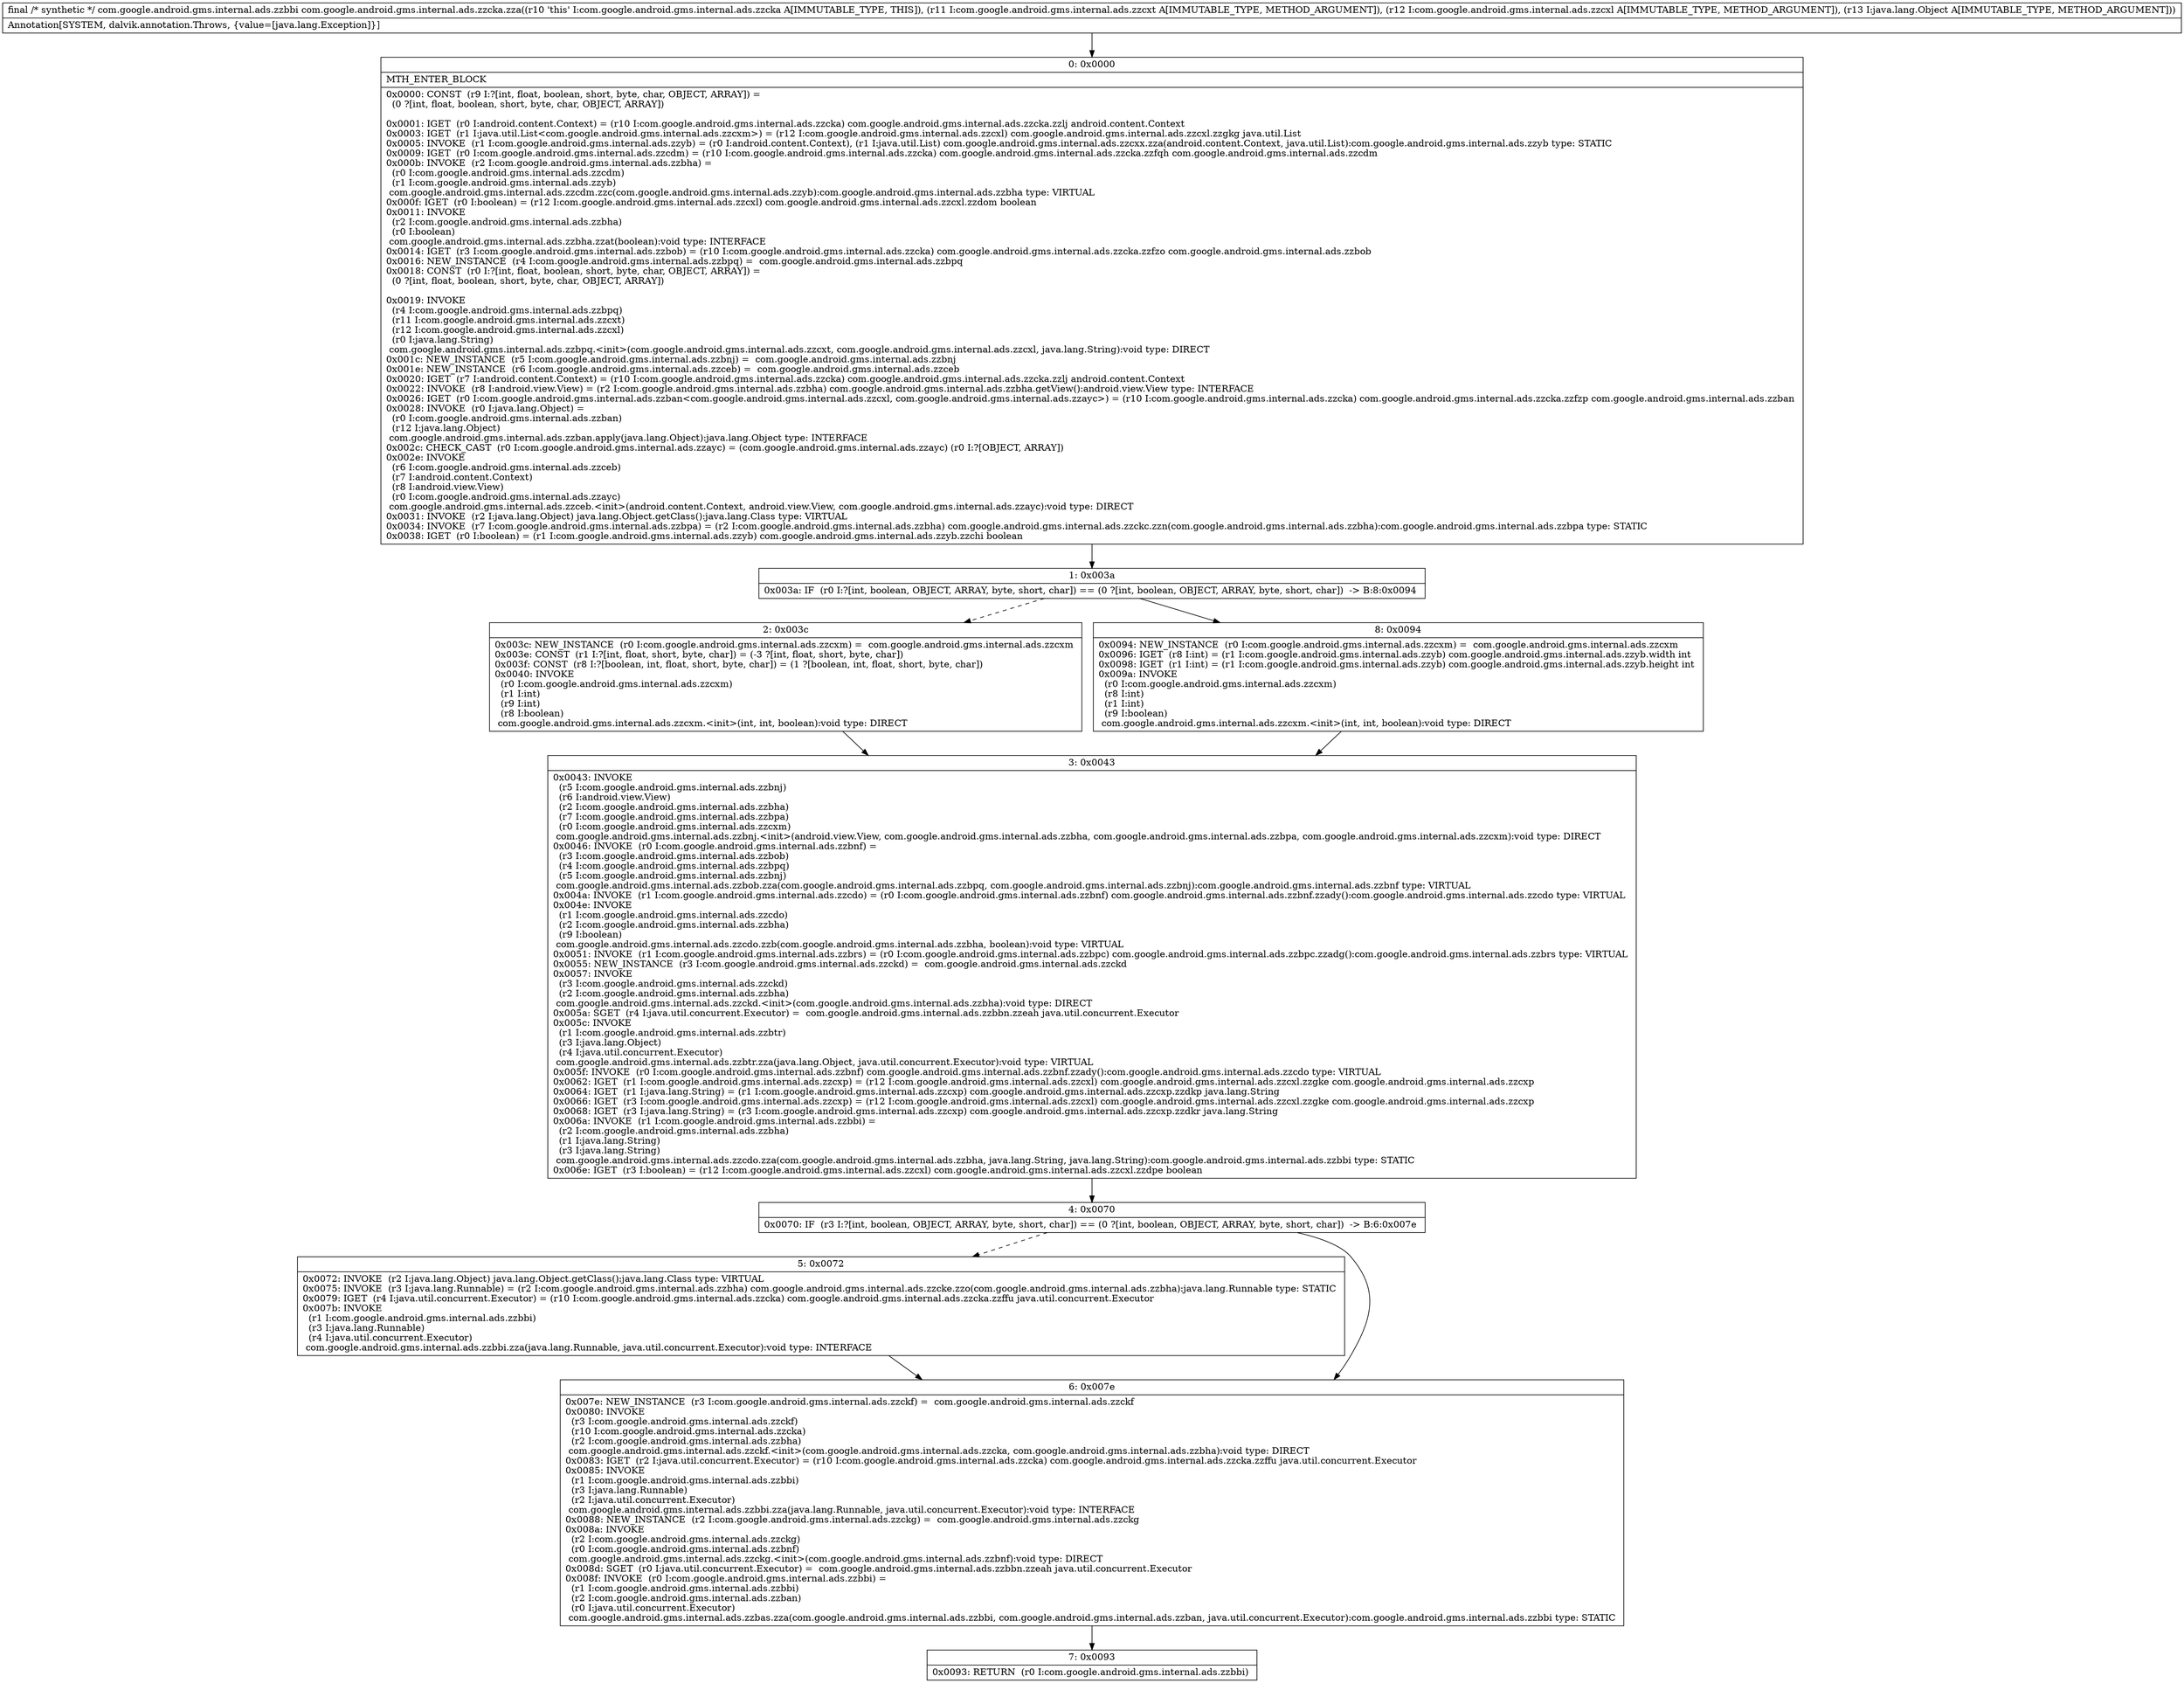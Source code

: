 digraph "CFG forcom.google.android.gms.internal.ads.zzcka.zza(Lcom\/google\/android\/gms\/internal\/ads\/zzcxt;Lcom\/google\/android\/gms\/internal\/ads\/zzcxl;Ljava\/lang\/Object;)Lcom\/google\/android\/gms\/internal\/ads\/zzbbi;" {
Node_0 [shape=record,label="{0\:\ 0x0000|MTH_ENTER_BLOCK\l|0x0000: CONST  (r9 I:?[int, float, boolean, short, byte, char, OBJECT, ARRAY]) = \l  (0 ?[int, float, boolean, short, byte, char, OBJECT, ARRAY])\l \l0x0001: IGET  (r0 I:android.content.Context) = (r10 I:com.google.android.gms.internal.ads.zzcka) com.google.android.gms.internal.ads.zzcka.zzlj android.content.Context \l0x0003: IGET  (r1 I:java.util.List\<com.google.android.gms.internal.ads.zzcxm\>) = (r12 I:com.google.android.gms.internal.ads.zzcxl) com.google.android.gms.internal.ads.zzcxl.zzgkg java.util.List \l0x0005: INVOKE  (r1 I:com.google.android.gms.internal.ads.zzyb) = (r0 I:android.content.Context), (r1 I:java.util.List) com.google.android.gms.internal.ads.zzcxx.zza(android.content.Context, java.util.List):com.google.android.gms.internal.ads.zzyb type: STATIC \l0x0009: IGET  (r0 I:com.google.android.gms.internal.ads.zzcdm) = (r10 I:com.google.android.gms.internal.ads.zzcka) com.google.android.gms.internal.ads.zzcka.zzfqh com.google.android.gms.internal.ads.zzcdm \l0x000b: INVOKE  (r2 I:com.google.android.gms.internal.ads.zzbha) = \l  (r0 I:com.google.android.gms.internal.ads.zzcdm)\l  (r1 I:com.google.android.gms.internal.ads.zzyb)\l com.google.android.gms.internal.ads.zzcdm.zzc(com.google.android.gms.internal.ads.zzyb):com.google.android.gms.internal.ads.zzbha type: VIRTUAL \l0x000f: IGET  (r0 I:boolean) = (r12 I:com.google.android.gms.internal.ads.zzcxl) com.google.android.gms.internal.ads.zzcxl.zzdom boolean \l0x0011: INVOKE  \l  (r2 I:com.google.android.gms.internal.ads.zzbha)\l  (r0 I:boolean)\l com.google.android.gms.internal.ads.zzbha.zzat(boolean):void type: INTERFACE \l0x0014: IGET  (r3 I:com.google.android.gms.internal.ads.zzbob) = (r10 I:com.google.android.gms.internal.ads.zzcka) com.google.android.gms.internal.ads.zzcka.zzfzo com.google.android.gms.internal.ads.zzbob \l0x0016: NEW_INSTANCE  (r4 I:com.google.android.gms.internal.ads.zzbpq) =  com.google.android.gms.internal.ads.zzbpq \l0x0018: CONST  (r0 I:?[int, float, boolean, short, byte, char, OBJECT, ARRAY]) = \l  (0 ?[int, float, boolean, short, byte, char, OBJECT, ARRAY])\l \l0x0019: INVOKE  \l  (r4 I:com.google.android.gms.internal.ads.zzbpq)\l  (r11 I:com.google.android.gms.internal.ads.zzcxt)\l  (r12 I:com.google.android.gms.internal.ads.zzcxl)\l  (r0 I:java.lang.String)\l com.google.android.gms.internal.ads.zzbpq.\<init\>(com.google.android.gms.internal.ads.zzcxt, com.google.android.gms.internal.ads.zzcxl, java.lang.String):void type: DIRECT \l0x001c: NEW_INSTANCE  (r5 I:com.google.android.gms.internal.ads.zzbnj) =  com.google.android.gms.internal.ads.zzbnj \l0x001e: NEW_INSTANCE  (r6 I:com.google.android.gms.internal.ads.zzceb) =  com.google.android.gms.internal.ads.zzceb \l0x0020: IGET  (r7 I:android.content.Context) = (r10 I:com.google.android.gms.internal.ads.zzcka) com.google.android.gms.internal.ads.zzcka.zzlj android.content.Context \l0x0022: INVOKE  (r8 I:android.view.View) = (r2 I:com.google.android.gms.internal.ads.zzbha) com.google.android.gms.internal.ads.zzbha.getView():android.view.View type: INTERFACE \l0x0026: IGET  (r0 I:com.google.android.gms.internal.ads.zzban\<com.google.android.gms.internal.ads.zzcxl, com.google.android.gms.internal.ads.zzayc\>) = (r10 I:com.google.android.gms.internal.ads.zzcka) com.google.android.gms.internal.ads.zzcka.zzfzp com.google.android.gms.internal.ads.zzban \l0x0028: INVOKE  (r0 I:java.lang.Object) = \l  (r0 I:com.google.android.gms.internal.ads.zzban)\l  (r12 I:java.lang.Object)\l com.google.android.gms.internal.ads.zzban.apply(java.lang.Object):java.lang.Object type: INTERFACE \l0x002c: CHECK_CAST  (r0 I:com.google.android.gms.internal.ads.zzayc) = (com.google.android.gms.internal.ads.zzayc) (r0 I:?[OBJECT, ARRAY]) \l0x002e: INVOKE  \l  (r6 I:com.google.android.gms.internal.ads.zzceb)\l  (r7 I:android.content.Context)\l  (r8 I:android.view.View)\l  (r0 I:com.google.android.gms.internal.ads.zzayc)\l com.google.android.gms.internal.ads.zzceb.\<init\>(android.content.Context, android.view.View, com.google.android.gms.internal.ads.zzayc):void type: DIRECT \l0x0031: INVOKE  (r2 I:java.lang.Object) java.lang.Object.getClass():java.lang.Class type: VIRTUAL \l0x0034: INVOKE  (r7 I:com.google.android.gms.internal.ads.zzbpa) = (r2 I:com.google.android.gms.internal.ads.zzbha) com.google.android.gms.internal.ads.zzckc.zzn(com.google.android.gms.internal.ads.zzbha):com.google.android.gms.internal.ads.zzbpa type: STATIC \l0x0038: IGET  (r0 I:boolean) = (r1 I:com.google.android.gms.internal.ads.zzyb) com.google.android.gms.internal.ads.zzyb.zzchi boolean \l}"];
Node_1 [shape=record,label="{1\:\ 0x003a|0x003a: IF  (r0 I:?[int, boolean, OBJECT, ARRAY, byte, short, char]) == (0 ?[int, boolean, OBJECT, ARRAY, byte, short, char])  \-\> B:8:0x0094 \l}"];
Node_2 [shape=record,label="{2\:\ 0x003c|0x003c: NEW_INSTANCE  (r0 I:com.google.android.gms.internal.ads.zzcxm) =  com.google.android.gms.internal.ads.zzcxm \l0x003e: CONST  (r1 I:?[int, float, short, byte, char]) = (\-3 ?[int, float, short, byte, char]) \l0x003f: CONST  (r8 I:?[boolean, int, float, short, byte, char]) = (1 ?[boolean, int, float, short, byte, char]) \l0x0040: INVOKE  \l  (r0 I:com.google.android.gms.internal.ads.zzcxm)\l  (r1 I:int)\l  (r9 I:int)\l  (r8 I:boolean)\l com.google.android.gms.internal.ads.zzcxm.\<init\>(int, int, boolean):void type: DIRECT \l}"];
Node_3 [shape=record,label="{3\:\ 0x0043|0x0043: INVOKE  \l  (r5 I:com.google.android.gms.internal.ads.zzbnj)\l  (r6 I:android.view.View)\l  (r2 I:com.google.android.gms.internal.ads.zzbha)\l  (r7 I:com.google.android.gms.internal.ads.zzbpa)\l  (r0 I:com.google.android.gms.internal.ads.zzcxm)\l com.google.android.gms.internal.ads.zzbnj.\<init\>(android.view.View, com.google.android.gms.internal.ads.zzbha, com.google.android.gms.internal.ads.zzbpa, com.google.android.gms.internal.ads.zzcxm):void type: DIRECT \l0x0046: INVOKE  (r0 I:com.google.android.gms.internal.ads.zzbnf) = \l  (r3 I:com.google.android.gms.internal.ads.zzbob)\l  (r4 I:com.google.android.gms.internal.ads.zzbpq)\l  (r5 I:com.google.android.gms.internal.ads.zzbnj)\l com.google.android.gms.internal.ads.zzbob.zza(com.google.android.gms.internal.ads.zzbpq, com.google.android.gms.internal.ads.zzbnj):com.google.android.gms.internal.ads.zzbnf type: VIRTUAL \l0x004a: INVOKE  (r1 I:com.google.android.gms.internal.ads.zzcdo) = (r0 I:com.google.android.gms.internal.ads.zzbnf) com.google.android.gms.internal.ads.zzbnf.zzady():com.google.android.gms.internal.ads.zzcdo type: VIRTUAL \l0x004e: INVOKE  \l  (r1 I:com.google.android.gms.internal.ads.zzcdo)\l  (r2 I:com.google.android.gms.internal.ads.zzbha)\l  (r9 I:boolean)\l com.google.android.gms.internal.ads.zzcdo.zzb(com.google.android.gms.internal.ads.zzbha, boolean):void type: VIRTUAL \l0x0051: INVOKE  (r1 I:com.google.android.gms.internal.ads.zzbrs) = (r0 I:com.google.android.gms.internal.ads.zzbpc) com.google.android.gms.internal.ads.zzbpc.zzadg():com.google.android.gms.internal.ads.zzbrs type: VIRTUAL \l0x0055: NEW_INSTANCE  (r3 I:com.google.android.gms.internal.ads.zzckd) =  com.google.android.gms.internal.ads.zzckd \l0x0057: INVOKE  \l  (r3 I:com.google.android.gms.internal.ads.zzckd)\l  (r2 I:com.google.android.gms.internal.ads.zzbha)\l com.google.android.gms.internal.ads.zzckd.\<init\>(com.google.android.gms.internal.ads.zzbha):void type: DIRECT \l0x005a: SGET  (r4 I:java.util.concurrent.Executor) =  com.google.android.gms.internal.ads.zzbbn.zzeah java.util.concurrent.Executor \l0x005c: INVOKE  \l  (r1 I:com.google.android.gms.internal.ads.zzbtr)\l  (r3 I:java.lang.Object)\l  (r4 I:java.util.concurrent.Executor)\l com.google.android.gms.internal.ads.zzbtr.zza(java.lang.Object, java.util.concurrent.Executor):void type: VIRTUAL \l0x005f: INVOKE  (r0 I:com.google.android.gms.internal.ads.zzbnf) com.google.android.gms.internal.ads.zzbnf.zzady():com.google.android.gms.internal.ads.zzcdo type: VIRTUAL \l0x0062: IGET  (r1 I:com.google.android.gms.internal.ads.zzcxp) = (r12 I:com.google.android.gms.internal.ads.zzcxl) com.google.android.gms.internal.ads.zzcxl.zzgke com.google.android.gms.internal.ads.zzcxp \l0x0064: IGET  (r1 I:java.lang.String) = (r1 I:com.google.android.gms.internal.ads.zzcxp) com.google.android.gms.internal.ads.zzcxp.zzdkp java.lang.String \l0x0066: IGET  (r3 I:com.google.android.gms.internal.ads.zzcxp) = (r12 I:com.google.android.gms.internal.ads.zzcxl) com.google.android.gms.internal.ads.zzcxl.zzgke com.google.android.gms.internal.ads.zzcxp \l0x0068: IGET  (r3 I:java.lang.String) = (r3 I:com.google.android.gms.internal.ads.zzcxp) com.google.android.gms.internal.ads.zzcxp.zzdkr java.lang.String \l0x006a: INVOKE  (r1 I:com.google.android.gms.internal.ads.zzbbi) = \l  (r2 I:com.google.android.gms.internal.ads.zzbha)\l  (r1 I:java.lang.String)\l  (r3 I:java.lang.String)\l com.google.android.gms.internal.ads.zzcdo.zza(com.google.android.gms.internal.ads.zzbha, java.lang.String, java.lang.String):com.google.android.gms.internal.ads.zzbbi type: STATIC \l0x006e: IGET  (r3 I:boolean) = (r12 I:com.google.android.gms.internal.ads.zzcxl) com.google.android.gms.internal.ads.zzcxl.zzdpe boolean \l}"];
Node_4 [shape=record,label="{4\:\ 0x0070|0x0070: IF  (r3 I:?[int, boolean, OBJECT, ARRAY, byte, short, char]) == (0 ?[int, boolean, OBJECT, ARRAY, byte, short, char])  \-\> B:6:0x007e \l}"];
Node_5 [shape=record,label="{5\:\ 0x0072|0x0072: INVOKE  (r2 I:java.lang.Object) java.lang.Object.getClass():java.lang.Class type: VIRTUAL \l0x0075: INVOKE  (r3 I:java.lang.Runnable) = (r2 I:com.google.android.gms.internal.ads.zzbha) com.google.android.gms.internal.ads.zzcke.zzo(com.google.android.gms.internal.ads.zzbha):java.lang.Runnable type: STATIC \l0x0079: IGET  (r4 I:java.util.concurrent.Executor) = (r10 I:com.google.android.gms.internal.ads.zzcka) com.google.android.gms.internal.ads.zzcka.zzffu java.util.concurrent.Executor \l0x007b: INVOKE  \l  (r1 I:com.google.android.gms.internal.ads.zzbbi)\l  (r3 I:java.lang.Runnable)\l  (r4 I:java.util.concurrent.Executor)\l com.google.android.gms.internal.ads.zzbbi.zza(java.lang.Runnable, java.util.concurrent.Executor):void type: INTERFACE \l}"];
Node_6 [shape=record,label="{6\:\ 0x007e|0x007e: NEW_INSTANCE  (r3 I:com.google.android.gms.internal.ads.zzckf) =  com.google.android.gms.internal.ads.zzckf \l0x0080: INVOKE  \l  (r3 I:com.google.android.gms.internal.ads.zzckf)\l  (r10 I:com.google.android.gms.internal.ads.zzcka)\l  (r2 I:com.google.android.gms.internal.ads.zzbha)\l com.google.android.gms.internal.ads.zzckf.\<init\>(com.google.android.gms.internal.ads.zzcka, com.google.android.gms.internal.ads.zzbha):void type: DIRECT \l0x0083: IGET  (r2 I:java.util.concurrent.Executor) = (r10 I:com.google.android.gms.internal.ads.zzcka) com.google.android.gms.internal.ads.zzcka.zzffu java.util.concurrent.Executor \l0x0085: INVOKE  \l  (r1 I:com.google.android.gms.internal.ads.zzbbi)\l  (r3 I:java.lang.Runnable)\l  (r2 I:java.util.concurrent.Executor)\l com.google.android.gms.internal.ads.zzbbi.zza(java.lang.Runnable, java.util.concurrent.Executor):void type: INTERFACE \l0x0088: NEW_INSTANCE  (r2 I:com.google.android.gms.internal.ads.zzckg) =  com.google.android.gms.internal.ads.zzckg \l0x008a: INVOKE  \l  (r2 I:com.google.android.gms.internal.ads.zzckg)\l  (r0 I:com.google.android.gms.internal.ads.zzbnf)\l com.google.android.gms.internal.ads.zzckg.\<init\>(com.google.android.gms.internal.ads.zzbnf):void type: DIRECT \l0x008d: SGET  (r0 I:java.util.concurrent.Executor) =  com.google.android.gms.internal.ads.zzbbn.zzeah java.util.concurrent.Executor \l0x008f: INVOKE  (r0 I:com.google.android.gms.internal.ads.zzbbi) = \l  (r1 I:com.google.android.gms.internal.ads.zzbbi)\l  (r2 I:com.google.android.gms.internal.ads.zzban)\l  (r0 I:java.util.concurrent.Executor)\l com.google.android.gms.internal.ads.zzbas.zza(com.google.android.gms.internal.ads.zzbbi, com.google.android.gms.internal.ads.zzban, java.util.concurrent.Executor):com.google.android.gms.internal.ads.zzbbi type: STATIC \l}"];
Node_7 [shape=record,label="{7\:\ 0x0093|0x0093: RETURN  (r0 I:com.google.android.gms.internal.ads.zzbbi) \l}"];
Node_8 [shape=record,label="{8\:\ 0x0094|0x0094: NEW_INSTANCE  (r0 I:com.google.android.gms.internal.ads.zzcxm) =  com.google.android.gms.internal.ads.zzcxm \l0x0096: IGET  (r8 I:int) = (r1 I:com.google.android.gms.internal.ads.zzyb) com.google.android.gms.internal.ads.zzyb.width int \l0x0098: IGET  (r1 I:int) = (r1 I:com.google.android.gms.internal.ads.zzyb) com.google.android.gms.internal.ads.zzyb.height int \l0x009a: INVOKE  \l  (r0 I:com.google.android.gms.internal.ads.zzcxm)\l  (r8 I:int)\l  (r1 I:int)\l  (r9 I:boolean)\l com.google.android.gms.internal.ads.zzcxm.\<init\>(int, int, boolean):void type: DIRECT \l}"];
MethodNode[shape=record,label="{final \/* synthetic *\/ com.google.android.gms.internal.ads.zzbbi com.google.android.gms.internal.ads.zzcka.zza((r10 'this' I:com.google.android.gms.internal.ads.zzcka A[IMMUTABLE_TYPE, THIS]), (r11 I:com.google.android.gms.internal.ads.zzcxt A[IMMUTABLE_TYPE, METHOD_ARGUMENT]), (r12 I:com.google.android.gms.internal.ads.zzcxl A[IMMUTABLE_TYPE, METHOD_ARGUMENT]), (r13 I:java.lang.Object A[IMMUTABLE_TYPE, METHOD_ARGUMENT]))  | Annotation[SYSTEM, dalvik.annotation.Throws, \{value=[java.lang.Exception]\}]\l}"];
MethodNode -> Node_0;
Node_0 -> Node_1;
Node_1 -> Node_2[style=dashed];
Node_1 -> Node_8;
Node_2 -> Node_3;
Node_3 -> Node_4;
Node_4 -> Node_5[style=dashed];
Node_4 -> Node_6;
Node_5 -> Node_6;
Node_6 -> Node_7;
Node_8 -> Node_3;
}

